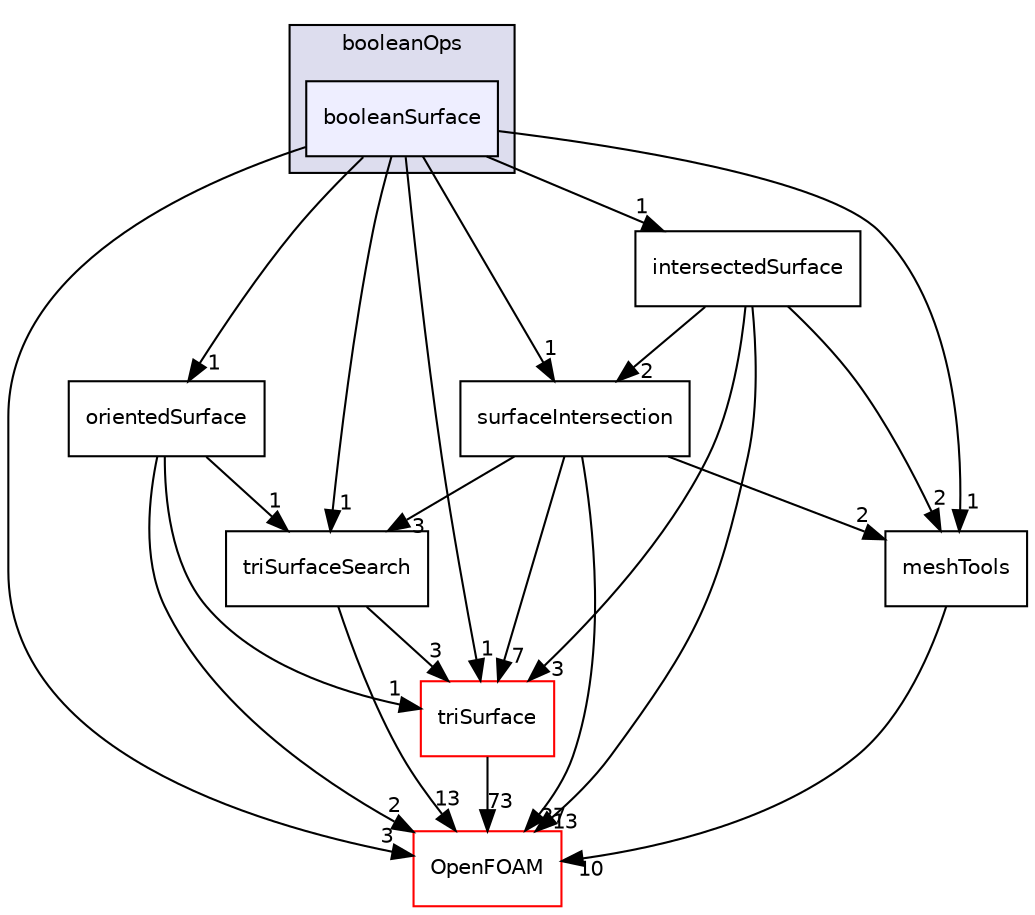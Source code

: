 digraph "src/meshTools/triSurface/booleanOps/booleanSurface" {
  bgcolor=transparent;
  compound=true
  node [ fontsize="10", fontname="Helvetica"];
  edge [ labelfontsize="10", labelfontname="Helvetica"];
  subgraph clusterdir_74d5f0ef26cbc0ed5739a8bd0c9545b2 {
    graph [ bgcolor="#ddddee", pencolor="black", label="booleanOps" fontname="Helvetica", fontsize="10", URL="dir_74d5f0ef26cbc0ed5739a8bd0c9545b2.html"]
  dir_b1dd4b4f6e1327b07aa56bea92df78f9 [shape=box, label="booleanSurface", style="filled", fillcolor="#eeeeff", pencolor="black", URL="dir_b1dd4b4f6e1327b07aa56bea92df78f9.html"];
  }
  dir_1e5edae9d759078229e47ceedd1169a4 [shape=box label="orientedSurface" URL="dir_1e5edae9d759078229e47ceedd1169a4.html"];
  dir_b63c002b7559990bd414058641eb48ad [shape=box label="triSurface" color="red" URL="dir_b63c002b7559990bd414058641eb48ad.html"];
  dir_cf2ca4f86f4934f2123a4df964d41e6f [shape=box label="surfaceIntersection" URL="dir_cf2ca4f86f4934f2123a4df964d41e6f.html"];
  dir_db58b4bbfae9cbaaed3d5fced27a0a3c [shape=box label="triSurfaceSearch" URL="dir_db58b4bbfae9cbaaed3d5fced27a0a3c.html"];
  dir_48887ee3a7ed9e7dfb18bb977eed01ab [shape=box label="intersectedSurface" URL="dir_48887ee3a7ed9e7dfb18bb977eed01ab.html"];
  dir_c5473ff19b20e6ec4dfe5c310b3778a8 [shape=box label="OpenFOAM" color="red" URL="dir_c5473ff19b20e6ec4dfe5c310b3778a8.html"];
  dir_ed89494532d84cde5bd7df6bbfcbe2dc [shape=box label="meshTools" URL="dir_ed89494532d84cde5bd7df6bbfcbe2dc.html"];
  dir_1e5edae9d759078229e47ceedd1169a4->dir_b63c002b7559990bd414058641eb48ad [headlabel="1", labeldistance=1.5 headhref="dir_001869_002974.html"];
  dir_1e5edae9d759078229e47ceedd1169a4->dir_db58b4bbfae9cbaaed3d5fced27a0a3c [headlabel="1", labeldistance=1.5 headhref="dir_001869_001873.html"];
  dir_1e5edae9d759078229e47ceedd1169a4->dir_c5473ff19b20e6ec4dfe5c310b3778a8 [headlabel="2", labeldistance=1.5 headhref="dir_001869_001892.html"];
  dir_b63c002b7559990bd414058641eb48ad->dir_c5473ff19b20e6ec4dfe5c310b3778a8 [headlabel="73", labeldistance=1.5 headhref="dir_002974_001892.html"];
  dir_cf2ca4f86f4934f2123a4df964d41e6f->dir_b63c002b7559990bd414058641eb48ad [headlabel="7", labeldistance=1.5 headhref="dir_001868_002974.html"];
  dir_cf2ca4f86f4934f2123a4df964d41e6f->dir_db58b4bbfae9cbaaed3d5fced27a0a3c [headlabel="3", labeldistance=1.5 headhref="dir_001868_001873.html"];
  dir_cf2ca4f86f4934f2123a4df964d41e6f->dir_c5473ff19b20e6ec4dfe5c310b3778a8 [headlabel="27", labeldistance=1.5 headhref="dir_001868_001892.html"];
  dir_cf2ca4f86f4934f2123a4df964d41e6f->dir_ed89494532d84cde5bd7df6bbfcbe2dc [headlabel="2", labeldistance=1.5 headhref="dir_001868_001793.html"];
  dir_db58b4bbfae9cbaaed3d5fced27a0a3c->dir_b63c002b7559990bd414058641eb48ad [headlabel="3", labeldistance=1.5 headhref="dir_001873_002974.html"];
  dir_db58b4bbfae9cbaaed3d5fced27a0a3c->dir_c5473ff19b20e6ec4dfe5c310b3778a8 [headlabel="13", labeldistance=1.5 headhref="dir_001873_001892.html"];
  dir_48887ee3a7ed9e7dfb18bb977eed01ab->dir_b63c002b7559990bd414058641eb48ad [headlabel="3", labeldistance=1.5 headhref="dir_001867_002974.html"];
  dir_48887ee3a7ed9e7dfb18bb977eed01ab->dir_cf2ca4f86f4934f2123a4df964d41e6f [headlabel="2", labeldistance=1.5 headhref="dir_001867_001868.html"];
  dir_48887ee3a7ed9e7dfb18bb977eed01ab->dir_c5473ff19b20e6ec4dfe5c310b3778a8 [headlabel="13", labeldistance=1.5 headhref="dir_001867_001892.html"];
  dir_48887ee3a7ed9e7dfb18bb977eed01ab->dir_ed89494532d84cde5bd7df6bbfcbe2dc [headlabel="2", labeldistance=1.5 headhref="dir_001867_001793.html"];
  dir_ed89494532d84cde5bd7df6bbfcbe2dc->dir_c5473ff19b20e6ec4dfe5c310b3778a8 [headlabel="10", labeldistance=1.5 headhref="dir_001793_001892.html"];
  dir_b1dd4b4f6e1327b07aa56bea92df78f9->dir_1e5edae9d759078229e47ceedd1169a4 [headlabel="1", labeldistance=1.5 headhref="dir_001866_001869.html"];
  dir_b1dd4b4f6e1327b07aa56bea92df78f9->dir_b63c002b7559990bd414058641eb48ad [headlabel="1", labeldistance=1.5 headhref="dir_001866_002974.html"];
  dir_b1dd4b4f6e1327b07aa56bea92df78f9->dir_cf2ca4f86f4934f2123a4df964d41e6f [headlabel="1", labeldistance=1.5 headhref="dir_001866_001868.html"];
  dir_b1dd4b4f6e1327b07aa56bea92df78f9->dir_db58b4bbfae9cbaaed3d5fced27a0a3c [headlabel="1", labeldistance=1.5 headhref="dir_001866_001873.html"];
  dir_b1dd4b4f6e1327b07aa56bea92df78f9->dir_48887ee3a7ed9e7dfb18bb977eed01ab [headlabel="1", labeldistance=1.5 headhref="dir_001866_001867.html"];
  dir_b1dd4b4f6e1327b07aa56bea92df78f9->dir_c5473ff19b20e6ec4dfe5c310b3778a8 [headlabel="3", labeldistance=1.5 headhref="dir_001866_001892.html"];
  dir_b1dd4b4f6e1327b07aa56bea92df78f9->dir_ed89494532d84cde5bd7df6bbfcbe2dc [headlabel="1", labeldistance=1.5 headhref="dir_001866_001793.html"];
}
